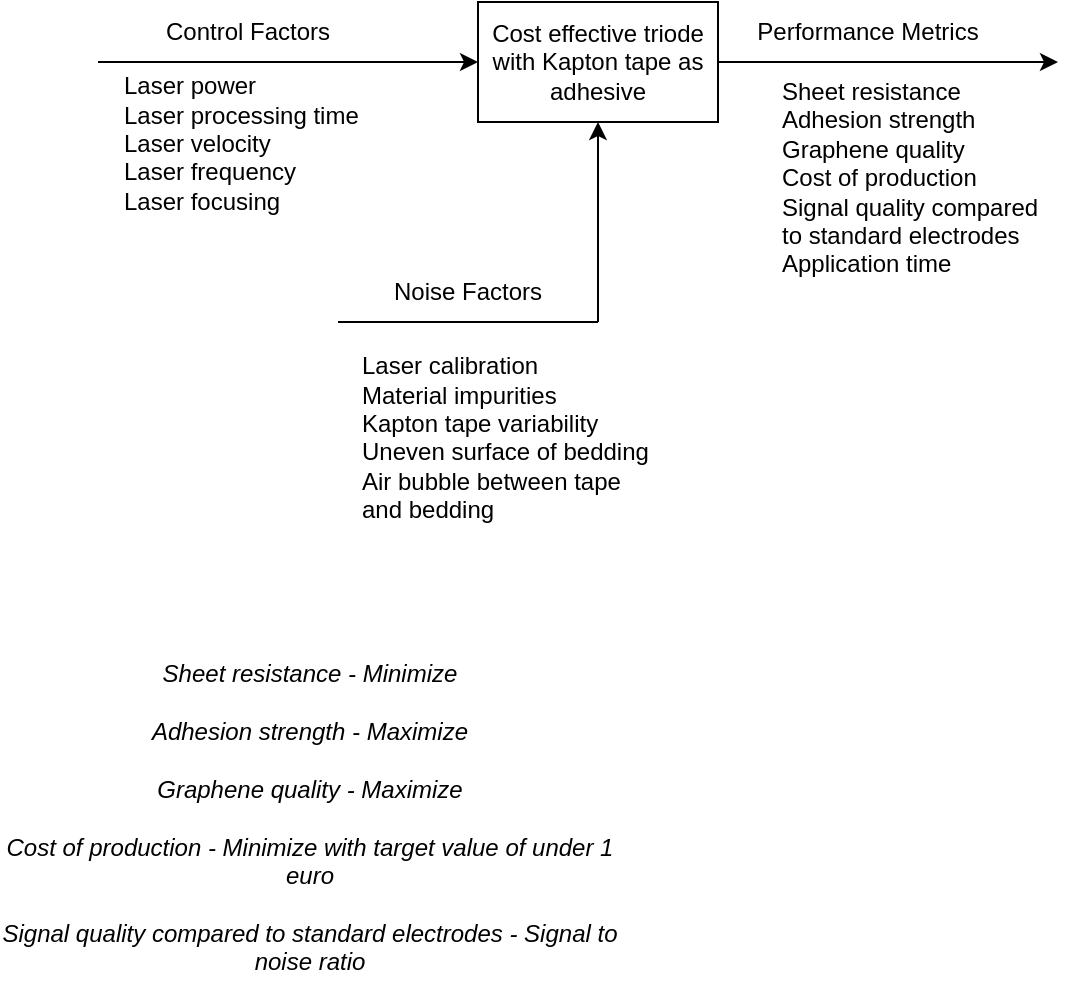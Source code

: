 <mxfile version="23.1.7" type="github">
  <diagram name="Page-1" id="Xys8G413r45YZBC3T7wg">
    <mxGraphModel dx="739" dy="409" grid="1" gridSize="10" guides="1" tooltips="1" connect="1" arrows="1" fold="1" page="1" pageScale="1" pageWidth="850" pageHeight="1100" math="0" shadow="0">
      <root>
        <mxCell id="0" />
        <mxCell id="1" parent="0" />
        <mxCell id="J8Dny0zLseRTvjEibwT8-2" value="" style="endArrow=classic;html=1;rounded=0;entryX=0;entryY=0.5;entryDx=0;entryDy=0;" edge="1" parent="1" target="J8Dny0zLseRTvjEibwT8-8">
          <mxGeometry width="50" height="50" relative="1" as="geometry">
            <mxPoint x="100" y="240" as="sourcePoint" />
            <mxPoint x="280" y="240" as="targetPoint" />
          </mxGeometry>
        </mxCell>
        <mxCell id="J8Dny0zLseRTvjEibwT8-7" value="Control Factors" style="text;html=1;align=center;verticalAlign=middle;whiteSpace=wrap;rounded=0;" vertex="1" parent="1">
          <mxGeometry x="120" y="210" width="110" height="30" as="geometry" />
        </mxCell>
        <mxCell id="J8Dny0zLseRTvjEibwT8-8" value="Cost effective triode with Kapton tape as adhesive" style="rounded=0;whiteSpace=wrap;html=1;" vertex="1" parent="1">
          <mxGeometry x="290" y="210" width="120" height="60" as="geometry" />
        </mxCell>
        <mxCell id="J8Dny0zLseRTvjEibwT8-9" value="&lt;div&gt;Laser power&lt;/div&gt;&lt;div&gt;Laser processing time&lt;/div&gt;&lt;div&gt;Laser velocity&lt;/div&gt;&lt;div&gt;Laser frequency&lt;/div&gt;&lt;div&gt;Laser focusing&lt;/div&gt;&lt;div&gt;&lt;br&gt;&lt;/div&gt;&lt;div&gt;&lt;br&gt;&lt;/div&gt;" style="text;html=1;align=left;verticalAlign=middle;whiteSpace=wrap;rounded=0;" vertex="1" parent="1">
          <mxGeometry x="111.25" y="280" width="190" height="30" as="geometry" />
        </mxCell>
        <mxCell id="J8Dny0zLseRTvjEibwT8-13" value="" style="endArrow=classic;html=1;rounded=0;entryX=0.5;entryY=1;entryDx=0;entryDy=0;" edge="1" parent="1" target="J8Dny0zLseRTvjEibwT8-8">
          <mxGeometry width="50" height="50" relative="1" as="geometry">
            <mxPoint x="350" y="350" as="sourcePoint" />
            <mxPoint x="350" y="280" as="targetPoint" />
          </mxGeometry>
        </mxCell>
        <mxCell id="J8Dny0zLseRTvjEibwT8-15" value="" style="endArrow=none;html=1;rounded=0;" edge="1" parent="1">
          <mxGeometry width="50" height="50" relative="1" as="geometry">
            <mxPoint x="220" y="370" as="sourcePoint" />
            <mxPoint x="350" y="370" as="targetPoint" />
          </mxGeometry>
        </mxCell>
        <mxCell id="J8Dny0zLseRTvjEibwT8-16" value="Noise Factors" style="text;html=1;align=center;verticalAlign=middle;whiteSpace=wrap;rounded=0;" vertex="1" parent="1">
          <mxGeometry x="240" y="340" width="90" height="30" as="geometry" />
        </mxCell>
        <mxCell id="J8Dny0zLseRTvjEibwT8-17" value="" style="endArrow=classic;html=1;rounded=0;exitX=1;exitY=0.5;exitDx=0;exitDy=0;" edge="1" parent="1" source="J8Dny0zLseRTvjEibwT8-8">
          <mxGeometry width="50" height="50" relative="1" as="geometry">
            <mxPoint x="400" y="360" as="sourcePoint" />
            <mxPoint x="580" y="240" as="targetPoint" />
          </mxGeometry>
        </mxCell>
        <mxCell id="J8Dny0zLseRTvjEibwT8-19" value="Performance Metrics" style="text;html=1;align=center;verticalAlign=middle;whiteSpace=wrap;rounded=0;" vertex="1" parent="1">
          <mxGeometry x="410" y="210" width="150" height="30" as="geometry" />
        </mxCell>
        <mxCell id="J8Dny0zLseRTvjEibwT8-21" value="Laser calibration&lt;br&gt;Material impurities&lt;br&gt;Kapton tape variability&amp;nbsp;&lt;br&gt;Uneven surface of bedding&lt;br&gt;Air bubble between tape and bedding&amp;nbsp;&lt;br&gt;&lt;div&gt;&lt;br&gt;&lt;/div&gt;" style="text;html=1;align=left;verticalAlign=middle;whiteSpace=wrap;rounded=0;" vertex="1" parent="1">
          <mxGeometry x="230" y="420" width="152.5" height="30" as="geometry" />
        </mxCell>
        <mxCell id="J8Dny0zLseRTvjEibwT8-27" value="Sheet resistance&lt;br&gt;Adhesion strength&amp;nbsp;&lt;br&gt;Graphene quality&amp;nbsp;&lt;br&gt;Cost of production&lt;br&gt;Signal quality compared to standard electrodes&lt;br&gt;Application time&lt;br&gt;&amp;nbsp;" style="text;html=1;align=left;verticalAlign=middle;whiteSpace=wrap;rounded=0;" vertex="1" parent="1">
          <mxGeometry x="440" y="290" width="135" height="30" as="geometry" />
        </mxCell>
        <mxCell id="J8Dny0zLseRTvjEibwT8-29" style="edgeStyle=orthogonalEdgeStyle;rounded=0;orthogonalLoop=1;jettySize=auto;html=1;exitX=0.5;exitY=1;exitDx=0;exitDy=0;" edge="1" parent="1" source="J8Dny0zLseRTvjEibwT8-9" target="J8Dny0zLseRTvjEibwT8-9">
          <mxGeometry relative="1" as="geometry" />
        </mxCell>
        <mxCell id="J8Dny0zLseRTvjEibwT8-31" value="&lt;i&gt;Sheet resistance - Minimize&lt;br&gt;&lt;br&gt;Adhesion strength - Maximize&lt;br&gt;&amp;nbsp;&lt;br&gt;Graphene quality - Maximize&lt;br&gt;&amp;nbsp;&lt;br&gt;Cost of production - Minimize with target value of under 1 euro&lt;br&gt;&lt;br&gt;Signal quality compared to standard electrodes - Signal to noise ratio&lt;br&gt;&amp;nbsp;&lt;/i&gt;" style="text;html=1;align=center;verticalAlign=middle;whiteSpace=wrap;rounded=0;" vertex="1" parent="1">
          <mxGeometry x="51.25" y="610" width="310" height="30" as="geometry" />
        </mxCell>
        <mxCell id="J8Dny0zLseRTvjEibwT8-39" value="" style="endArrow=none;html=1;rounded=0;" edge="1" parent="1">
          <mxGeometry width="50" height="50" relative="1" as="geometry">
            <mxPoint x="350" y="370" as="sourcePoint" />
            <mxPoint x="350" y="350" as="targetPoint" />
          </mxGeometry>
        </mxCell>
      </root>
    </mxGraphModel>
  </diagram>
</mxfile>
